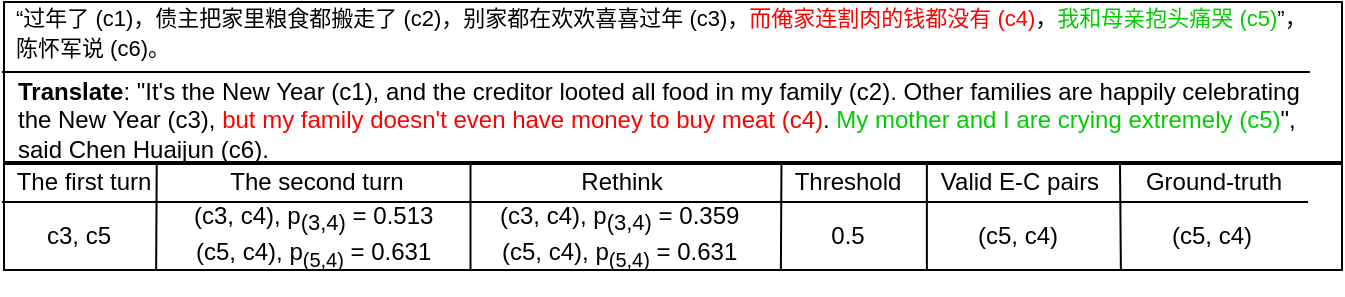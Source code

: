 <mxfile version="15.0.6" type="github">
  <diagram id="V7NijbZ8-neQCBAYilDO" name="Page-1">
    <mxGraphModel dx="847" dy="408" grid="1" gridSize="10" guides="1" tooltips="1" connect="1" arrows="1" fold="1" page="1" pageScale="1" pageWidth="660" pageHeight="145" math="0" shadow="0">
      <root>
        <mxCell id="0" />
        <mxCell id="1" parent="0" />
        <mxCell id="B6Ykx06Y0KXSMNwooNur-1" value="" style="rounded=0;whiteSpace=wrap;html=1;shadow=0;glass=0;sketch=0;strokeWidth=1;gradientColor=#FFFFFF;fillColor=none;" parent="1" vertex="1">
          <mxGeometry x="1" width="669" height="80" as="geometry" />
        </mxCell>
        <mxCell id="B6Ykx06Y0KXSMNwooNur-2" value="&lt;b&gt;Translate&lt;/b&gt;: &quot;It&#39;s the New Year (c1), and the creditor looted all food in my family (c2). Other families are happily celebrating the New Year (c3), &lt;font color=&quot;#ff0000&quot;&gt;but my family doesn&#39;t even have money to buy meat (c4)&lt;/font&gt;. &lt;font color=&quot;#00cc00&quot;&gt;My mother and I are crying extremely (c5)&lt;/font&gt;&quot;, said Chen Huaijun (c6).&lt;p style=&quot;line-height: 140%&quot;&gt;&lt;/p&gt;" style="text;html=1;fillColor=none;align=left;verticalAlign=middle;whiteSpace=wrap;rounded=0;strokeWidth=0;" parent="1" vertex="1">
          <mxGeometry x="6.32" y="40" width="653.68" height="50" as="geometry" />
        </mxCell>
        <mxCell id="B6Ykx06Y0KXSMNwooNur-3" value="Ground-truth" style="text;html=1;strokeColor=none;fillColor=none;align=center;verticalAlign=middle;whiteSpace=wrap;rounded=0;shadow=0;glass=0;sketch=0;" parent="1" vertex="1">
          <mxGeometry x="564.57" y="80" width="82" height="20" as="geometry" />
        </mxCell>
        <mxCell id="B6Ykx06Y0KXSMNwooNur-4" value="&lt;font style=&quot;font-size: 12px&quot;&gt;The first turn&lt;/font&gt;" style="text;html=1;strokeColor=none;fillColor=none;align=center;verticalAlign=middle;whiteSpace=wrap;rounded=0;shadow=0;glass=0;sketch=0;" parent="1" vertex="1">
          <mxGeometry x="4.82" y="80" width="72.25" height="20" as="geometry" />
        </mxCell>
        <mxCell id="B6Ykx06Y0KXSMNwooNur-5" value="The second turn" style="text;html=1;strokeColor=none;fillColor=none;align=center;verticalAlign=middle;whiteSpace=wrap;rounded=0;shadow=0;glass=0;sketch=0;" parent="1" vertex="1">
          <mxGeometry x="108.44" y="80" width="99" height="20" as="geometry" />
        </mxCell>
        <mxCell id="B6Ykx06Y0KXSMNwooNur-6" value="Rethink" style="text;html=1;strokeColor=none;fillColor=none;align=center;verticalAlign=middle;whiteSpace=wrap;rounded=0;shadow=0;glass=0;sketch=0;" parent="1" vertex="1">
          <mxGeometry x="270.44" y="80" width="80" height="20" as="geometry" />
        </mxCell>
        <mxCell id="B6Ykx06Y0KXSMNwooNur-7" value="Valid E-C pairs" style="text;html=1;strokeColor=none;fillColor=none;align=center;verticalAlign=middle;whiteSpace=wrap;rounded=0;shadow=0;glass=0;sketch=0;" parent="1" vertex="1">
          <mxGeometry x="463.44" y="80" width="92" height="20" as="geometry" />
        </mxCell>
        <mxCell id="B6Ykx06Y0KXSMNwooNur-8" value="c3, c5" style="text;html=1;strokeColor=none;fillColor=none;align=center;verticalAlign=middle;whiteSpace=wrap;rounded=0;shadow=0;glass=0;sketch=0;" parent="1" vertex="1">
          <mxGeometry x="6.32" y="110.5" width="64.82" height="13" as="geometry" />
        </mxCell>
        <mxCell id="B6Ykx06Y0KXSMNwooNur-9" value="&lt;p&gt;(c3, c4), p&lt;sub&gt;&lt;font style=&quot;font-size: 11px&quot;&gt;(3,4)&lt;/font&gt;&lt;/sub&gt; = 0.513&amp;nbsp; (c5, c4), p&lt;sub&gt;(5,4)&lt;/sub&gt; = 0.631&amp;nbsp;&lt;br&gt;&lt;/p&gt;" style="text;html=1;strokeColor=none;fillColor=none;align=center;verticalAlign=middle;whiteSpace=wrap;rounded=0;shadow=0;glass=0;sketch=0;" parent="1" vertex="1">
          <mxGeometry x="85.44" y="100" width="145" height="34" as="geometry" />
        </mxCell>
        <mxCell id="B6Ykx06Y0KXSMNwooNur-11" value="(c5, c4)" style="text;html=1;strokeColor=none;fillColor=none;align=center;verticalAlign=middle;whiteSpace=wrap;rounded=0;shadow=0;glass=0;sketch=0;" parent="1" vertex="1">
          <mxGeometry x="461.19" y="110.5" width="94.25" height="13" as="geometry" />
        </mxCell>
        <mxCell id="B6Ykx06Y0KXSMNwooNur-12" value="Threshold" style="text;html=1;strokeColor=none;fillColor=none;align=center;verticalAlign=middle;whiteSpace=wrap;rounded=0;shadow=0;glass=0;sketch=0;" parent="1" vertex="1">
          <mxGeometry x="396.44" y="80" width="54" height="20" as="geometry" />
        </mxCell>
        <mxCell id="B6Ykx06Y0KXSMNwooNur-13" value="0.5" style="text;html=1;strokeColor=none;fillColor=none;align=center;verticalAlign=middle;whiteSpace=wrap;rounded=0;shadow=0;glass=0;sketch=0;" parent="1" vertex="1">
          <mxGeometry x="403.44" y="110.5" width="40" height="13" as="geometry" />
        </mxCell>
        <mxCell id="B6Ykx06Y0KXSMNwooNur-14" value="&lt;span style=&quot;font-size: 11px&quot;&gt;“过年了 (c1)，债主把家里粮食都搬走了 (c2)，别家都在欢欢喜喜过年 (c3)，&lt;font color=&quot;#ff0000&quot;&gt;而俺家连割肉的钱都没有 (c4)&lt;/font&gt;，&lt;font color=&quot;#00cc00&quot;&gt;我和母亲抱头痛哭 (c5)&lt;/font&gt;”，陈怀军说 (c6)。&lt;/span&gt;" style="text;html=1;strokeColor=none;fillColor=none;align=left;verticalAlign=middle;whiteSpace=wrap;rounded=0;" parent="1" vertex="1">
          <mxGeometry x="5.32" width="654.68" height="30" as="geometry" />
        </mxCell>
        <mxCell id="B6Ykx06Y0KXSMNwooNur-16" value="(c5, c4)" style="text;html=1;strokeColor=none;fillColor=none;align=center;verticalAlign=middle;whiteSpace=wrap;rounded=0;shadow=0;glass=0;sketch=0;" parent="1" vertex="1">
          <mxGeometry x="563.76" y="110.5" width="81.56" height="13" as="geometry" />
        </mxCell>
        <mxCell id="B6Ykx06Y0KXSMNwooNur-18" value="" style="endArrow=none;html=1;entryX=0.123;entryY=0.016;entryDx=0;entryDy=0;entryPerimeter=0;endSize=7;startSize=7;" parent="1" edge="1">
          <mxGeometry width="50" height="50" relative="1" as="geometry">
            <mxPoint x="234.25" y="134" as="sourcePoint" />
            <mxPoint x="234.25" y="80" as="targetPoint" />
          </mxGeometry>
        </mxCell>
        <mxCell id="B6Ykx06Y0KXSMNwooNur-19" value="" style="endArrow=none;html=1;entryX=0.123;entryY=0.016;entryDx=0;entryDy=0;entryPerimeter=0;endSize=7;startSize=7;" parent="1" edge="1">
          <mxGeometry width="50" height="50" relative="1" as="geometry">
            <mxPoint x="389.44" y="134" as="sourcePoint" />
            <mxPoint x="389.746" y="80" as="targetPoint" />
          </mxGeometry>
        </mxCell>
        <mxCell id="B6Ykx06Y0KXSMNwooNur-20" value="" style="endArrow=none;html=1;entryX=0.123;entryY=0.016;entryDx=0;entryDy=0;entryPerimeter=0;endSize=7;startSize=7;" parent="1" edge="1">
          <mxGeometry width="50" height="50" relative="1" as="geometry">
            <mxPoint x="559.44" y="134" as="sourcePoint" />
            <mxPoint x="558.996" y="80" as="targetPoint" />
          </mxGeometry>
        </mxCell>
        <mxCell id="B6Ykx06Y0KXSMNwooNur-21" value="" style="rounded=0;whiteSpace=wrap;html=1;shadow=0;glass=0;sketch=0;strokeWidth=1;fillColor=none;gradientColor=#FFFFFF;" parent="1" vertex="1">
          <mxGeometry x="1" y="81" width="669" height="53" as="geometry" />
        </mxCell>
        <mxCell id="B6Ykx06Y0KXSMNwooNur-22" value="" style="endArrow=none;html=1;startSize=7;endSize=7;" parent="1" edge="1">
          <mxGeometry width="50" height="50" relative="1" as="geometry">
            <mxPoint x="462.44" y="134" as="sourcePoint" />
            <mxPoint x="462.44" y="80" as="targetPoint" />
          </mxGeometry>
        </mxCell>
        <mxCell id="B6Ykx06Y0KXSMNwooNur-26" value="&lt;p&gt;(c3, c4), p&lt;sub&gt;&lt;font style=&quot;font-size: 11px&quot;&gt;(3,4)&lt;/font&gt;&lt;/sub&gt; = 0.359&amp;nbsp; (c5, c4), p&lt;sub&gt;(5,4)&lt;/sub&gt; = 0.631&amp;nbsp;&lt;br&gt;&lt;/p&gt;" style="text;html=1;strokeColor=none;fillColor=none;align=center;verticalAlign=middle;whiteSpace=wrap;rounded=0;shadow=0;glass=0;sketch=0;" parent="1" vertex="1">
          <mxGeometry x="237.94" y="100" width="145" height="34" as="geometry" />
        </mxCell>
        <mxCell id="XLfQ2mSMIF4sEPWULRuI-1" value="" style="endArrow=none;html=1;" parent="1" edge="1">
          <mxGeometry width="50" height="50" relative="1" as="geometry">
            <mxPoint y="35" as="sourcePoint" />
            <mxPoint x="654" y="35" as="targetPoint" />
          </mxGeometry>
        </mxCell>
        <mxCell id="XLfQ2mSMIF4sEPWULRuI-2" value="" style="endArrow=none;html=1;entryX=0.123;entryY=0.016;entryDx=0;entryDy=0;entryPerimeter=0;endSize=7;startSize=7;" parent="1" edge="1">
          <mxGeometry width="50" height="50" relative="1" as="geometry">
            <mxPoint x="77.07" y="134" as="sourcePoint" />
            <mxPoint x="77.376" y="80" as="targetPoint" />
          </mxGeometry>
        </mxCell>
        <mxCell id="XLfQ2mSMIF4sEPWULRuI-3" value="" style="endArrow=none;html=1;exitX=-0.001;exitY=0.409;exitDx=0;exitDy=0;exitPerimeter=0;" parent="1" edge="1">
          <mxGeometry width="50" height="50" relative="1" as="geometry">
            <mxPoint x="653" y="100" as="sourcePoint" />
            <mxPoint y="100" as="targetPoint" />
          </mxGeometry>
        </mxCell>
      </root>
    </mxGraphModel>
  </diagram>
</mxfile>
